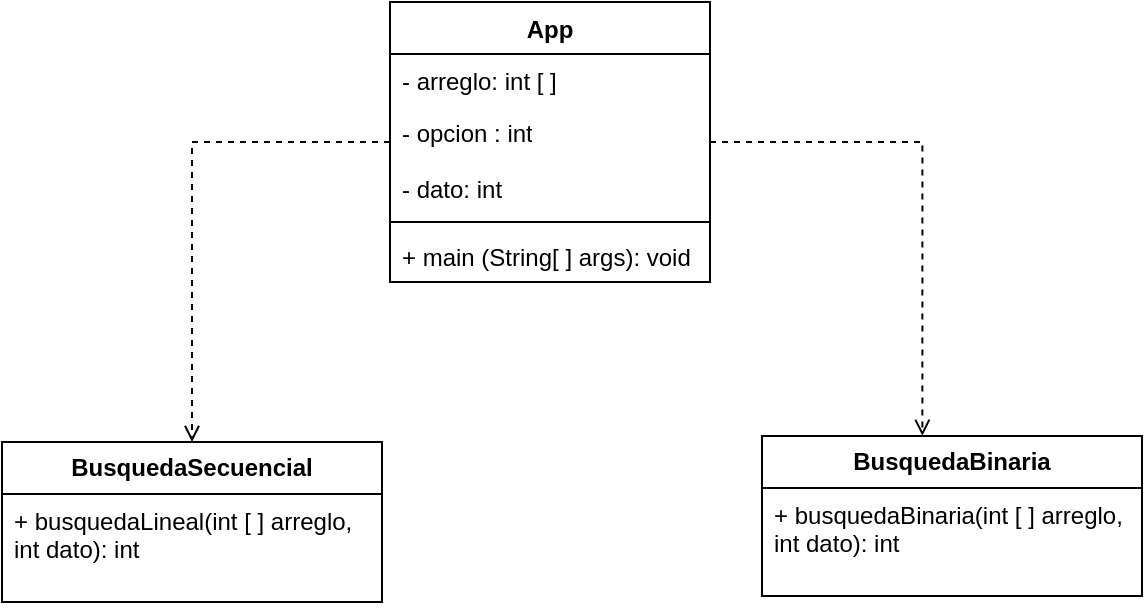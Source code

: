 <mxfile version="26.0.12">
  <diagram name="Página-1" id="TPL4OiFH_u1MPaeCg7SE">
    <mxGraphModel dx="756" dy="425" grid="1" gridSize="10" guides="1" tooltips="1" connect="1" arrows="1" fold="1" page="1" pageScale="1" pageWidth="827" pageHeight="1169" math="0" shadow="0">
      <root>
        <mxCell id="0" />
        <mxCell id="1" parent="0" />
        <mxCell id="LkLSc7S3ZqNZH8OwtlaD-20" style="edgeStyle=orthogonalEdgeStyle;rounded=0;orthogonalLoop=1;jettySize=auto;html=1;entryX=0.5;entryY=0;entryDx=0;entryDy=0;dashed=1;endArrow=open;endFill=0;" edge="1" parent="1" source="LkLSc7S3ZqNZH8OwtlaD-5" target="LkLSc7S3ZqNZH8OwtlaD-9">
          <mxGeometry relative="1" as="geometry" />
        </mxCell>
        <mxCell id="LkLSc7S3ZqNZH8OwtlaD-5" value="App" style="swimlane;fontStyle=1;align=center;verticalAlign=top;childLayout=stackLayout;horizontal=1;startSize=26;horizontalStack=0;resizeParent=1;resizeParentMax=0;resizeLast=0;collapsible=1;marginBottom=0;whiteSpace=wrap;html=1;" vertex="1" parent="1">
          <mxGeometry x="334" y="40" width="160" height="140" as="geometry" />
        </mxCell>
        <mxCell id="LkLSc7S3ZqNZH8OwtlaD-2" value="&lt;font style=&quot;vertical-align: inherit;&quot;&gt;&lt;font style=&quot;vertical-align: inherit;&quot;&gt;- arreglo: int [ ]&lt;/font&gt;&lt;/font&gt;&lt;div&gt;&lt;font style=&quot;vertical-align: inherit;&quot;&gt;&lt;font style=&quot;vertical-align: inherit;&quot;&gt;&lt;br&gt;&lt;/font&gt;&lt;/font&gt;&lt;/div&gt;" style="text;strokeColor=none;fillColor=none;align=left;verticalAlign=top;spacingLeft=4;spacingRight=4;overflow=hidden;rotatable=0;points=[[0,0.5],[1,0.5]];portConstraint=eastwest;whiteSpace=wrap;html=1;" vertex="1" parent="LkLSc7S3ZqNZH8OwtlaD-5">
          <mxGeometry y="26" width="160" height="26" as="geometry" />
        </mxCell>
        <mxCell id="LkLSc7S3ZqNZH8OwtlaD-3" value="&lt;font style=&quot;vertical-align: inherit;&quot;&gt;&lt;font style=&quot;vertical-align: inherit;&quot;&gt;- opcion : int&lt;/font&gt;&lt;/font&gt;" style="text;strokeColor=none;fillColor=none;align=left;verticalAlign=top;spacingLeft=4;spacingRight=4;overflow=hidden;rotatable=0;points=[[0,0.5],[1,0.5]];portConstraint=eastwest;whiteSpace=wrap;html=1;" vertex="1" parent="LkLSc7S3ZqNZH8OwtlaD-5">
          <mxGeometry y="52" width="160" height="28" as="geometry" />
        </mxCell>
        <mxCell id="LkLSc7S3ZqNZH8OwtlaD-4" value="&lt;div&gt;&lt;font style=&quot;vertical-align: inherit;&quot;&gt;&lt;font style=&quot;vertical-align: inherit;&quot;&gt;- dato: int&lt;/font&gt;&lt;/font&gt;&lt;/div&gt;" style="text;strokeColor=none;fillColor=none;align=left;verticalAlign=top;spacingLeft=4;spacingRight=4;overflow=hidden;rotatable=0;points=[[0,0.5],[1,0.5]];portConstraint=eastwest;whiteSpace=wrap;html=1;" vertex="1" parent="LkLSc7S3ZqNZH8OwtlaD-5">
          <mxGeometry y="80" width="160" height="26" as="geometry" />
        </mxCell>
        <mxCell id="LkLSc7S3ZqNZH8OwtlaD-7" value="" style="line;strokeWidth=1;fillColor=none;align=left;verticalAlign=middle;spacingTop=-1;spacingLeft=3;spacingRight=3;rotatable=0;labelPosition=right;points=[];portConstraint=eastwest;strokeColor=inherit;" vertex="1" parent="LkLSc7S3ZqNZH8OwtlaD-5">
          <mxGeometry y="106" width="160" height="8" as="geometry" />
        </mxCell>
        <mxCell id="LkLSc7S3ZqNZH8OwtlaD-8" value="+ main (String[ ] args): void" style="text;strokeColor=none;fillColor=none;align=left;verticalAlign=top;spacingLeft=4;spacingRight=4;overflow=hidden;rotatable=0;points=[[0,0.5],[1,0.5]];portConstraint=eastwest;whiteSpace=wrap;html=1;" vertex="1" parent="LkLSc7S3ZqNZH8OwtlaD-5">
          <mxGeometry y="114" width="160" height="26" as="geometry" />
        </mxCell>
        <mxCell id="LkLSc7S3ZqNZH8OwtlaD-9" value="&lt;b&gt;BusquedaSecuencial&lt;/b&gt;" style="swimlane;fontStyle=0;childLayout=stackLayout;horizontal=1;startSize=26;fillColor=none;horizontalStack=0;resizeParent=1;resizeParentMax=0;resizeLast=0;collapsible=1;marginBottom=0;whiteSpace=wrap;html=1;" vertex="1" parent="1">
          <mxGeometry x="140" y="260" width="190" height="80" as="geometry" />
        </mxCell>
        <mxCell id="LkLSc7S3ZqNZH8OwtlaD-10" value="+ busquedaLineal(int [ ] arreglo, int dato): int" style="text;strokeColor=none;fillColor=none;align=left;verticalAlign=top;spacingLeft=4;spacingRight=4;overflow=hidden;rotatable=0;points=[[0,0.5],[1,0.5]];portConstraint=eastwest;whiteSpace=wrap;html=1;" vertex="1" parent="LkLSc7S3ZqNZH8OwtlaD-9">
          <mxGeometry y="26" width="190" height="54" as="geometry" />
        </mxCell>
        <mxCell id="LkLSc7S3ZqNZH8OwtlaD-13" value="&lt;b&gt;BusquedaBinaria&lt;/b&gt;" style="swimlane;fontStyle=0;childLayout=stackLayout;horizontal=1;startSize=26;fillColor=none;horizontalStack=0;resizeParent=1;resizeParentMax=0;resizeLast=0;collapsible=1;marginBottom=0;whiteSpace=wrap;html=1;" vertex="1" parent="1">
          <mxGeometry x="520" y="257" width="190" height="80" as="geometry" />
        </mxCell>
        <mxCell id="LkLSc7S3ZqNZH8OwtlaD-14" value="+ busquedaBinaria(int [ ] arreglo, int dato): int" style="text;strokeColor=none;fillColor=none;align=left;verticalAlign=top;spacingLeft=4;spacingRight=4;overflow=hidden;rotatable=0;points=[[0,0.5],[1,0.5]];portConstraint=eastwest;whiteSpace=wrap;html=1;" vertex="1" parent="LkLSc7S3ZqNZH8OwtlaD-13">
          <mxGeometry y="26" width="190" height="54" as="geometry" />
        </mxCell>
        <mxCell id="LkLSc7S3ZqNZH8OwtlaD-19" style="edgeStyle=orthogonalEdgeStyle;rounded=0;orthogonalLoop=1;jettySize=auto;html=1;entryX=0.422;entryY=-0.001;entryDx=0;entryDy=0;entryPerimeter=0;dashed=1;endArrow=open;endFill=0;" edge="1" parent="1" source="LkLSc7S3ZqNZH8OwtlaD-5" target="LkLSc7S3ZqNZH8OwtlaD-13">
          <mxGeometry relative="1" as="geometry" />
        </mxCell>
      </root>
    </mxGraphModel>
  </diagram>
</mxfile>
